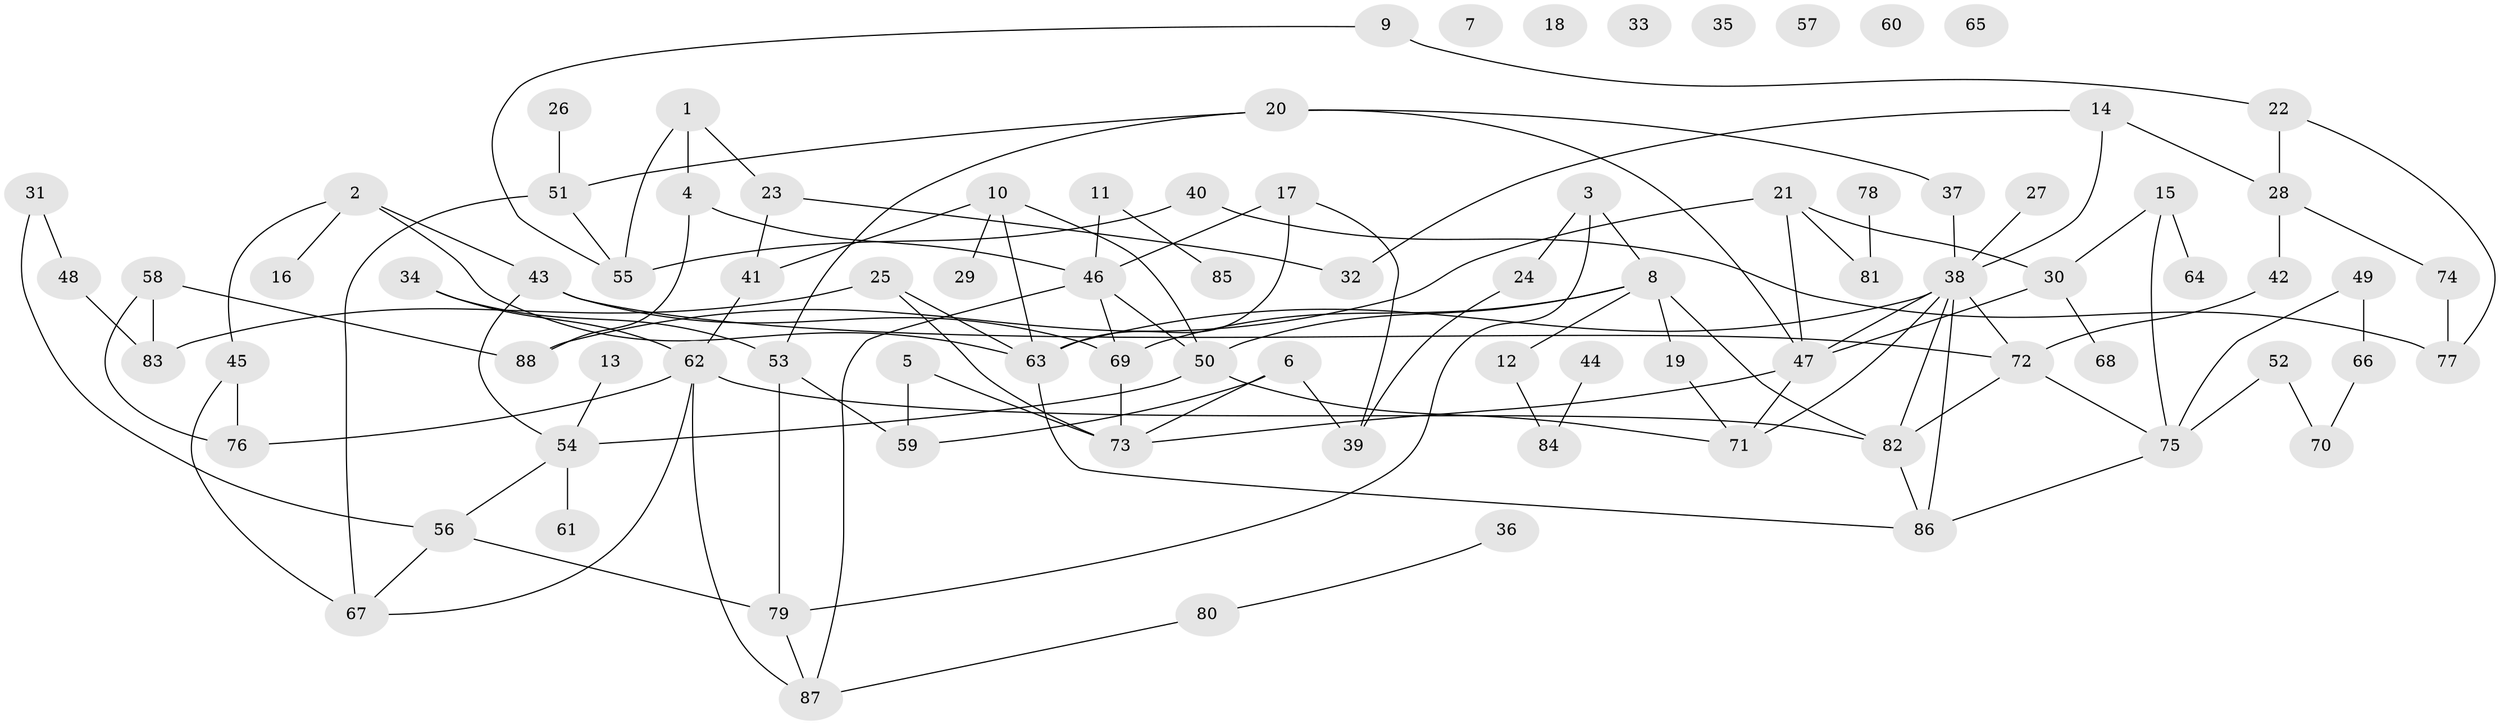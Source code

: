 // Generated by graph-tools (version 1.1) at 2025/49/03/09/25 03:49:05]
// undirected, 88 vertices, 124 edges
graph export_dot {
graph [start="1"]
  node [color=gray90,style=filled];
  1;
  2;
  3;
  4;
  5;
  6;
  7;
  8;
  9;
  10;
  11;
  12;
  13;
  14;
  15;
  16;
  17;
  18;
  19;
  20;
  21;
  22;
  23;
  24;
  25;
  26;
  27;
  28;
  29;
  30;
  31;
  32;
  33;
  34;
  35;
  36;
  37;
  38;
  39;
  40;
  41;
  42;
  43;
  44;
  45;
  46;
  47;
  48;
  49;
  50;
  51;
  52;
  53;
  54;
  55;
  56;
  57;
  58;
  59;
  60;
  61;
  62;
  63;
  64;
  65;
  66;
  67;
  68;
  69;
  70;
  71;
  72;
  73;
  74;
  75;
  76;
  77;
  78;
  79;
  80;
  81;
  82;
  83;
  84;
  85;
  86;
  87;
  88;
  1 -- 4;
  1 -- 23;
  1 -- 55;
  2 -- 16;
  2 -- 43;
  2 -- 45;
  2 -- 63;
  3 -- 8;
  3 -- 24;
  3 -- 79;
  4 -- 46;
  4 -- 88;
  5 -- 59;
  5 -- 73;
  6 -- 39;
  6 -- 59;
  6 -- 73;
  8 -- 12;
  8 -- 19;
  8 -- 50;
  8 -- 69;
  8 -- 82;
  9 -- 22;
  9 -- 55;
  10 -- 29;
  10 -- 41;
  10 -- 50;
  10 -- 63;
  11 -- 46;
  11 -- 85;
  12 -- 84;
  13 -- 54;
  14 -- 28;
  14 -- 32;
  14 -- 38;
  15 -- 30;
  15 -- 64;
  15 -- 75;
  17 -- 39;
  17 -- 46;
  17 -- 63;
  19 -- 71;
  20 -- 37;
  20 -- 47;
  20 -- 51;
  20 -- 53;
  21 -- 30;
  21 -- 47;
  21 -- 81;
  21 -- 88;
  22 -- 28;
  22 -- 77;
  23 -- 32;
  23 -- 41;
  24 -- 39;
  25 -- 63;
  25 -- 73;
  25 -- 83;
  26 -- 51;
  27 -- 38;
  28 -- 42;
  28 -- 74;
  30 -- 47;
  30 -- 68;
  31 -- 48;
  31 -- 56;
  34 -- 53;
  34 -- 62;
  36 -- 80;
  37 -- 38;
  38 -- 47;
  38 -- 63;
  38 -- 71;
  38 -- 72;
  38 -- 82;
  38 -- 86;
  40 -- 55;
  40 -- 77;
  41 -- 62;
  42 -- 72;
  43 -- 54;
  43 -- 69;
  43 -- 72;
  44 -- 84;
  45 -- 67;
  45 -- 76;
  46 -- 50;
  46 -- 69;
  46 -- 87;
  47 -- 71;
  47 -- 73;
  48 -- 83;
  49 -- 66;
  49 -- 75;
  50 -- 54;
  50 -- 71;
  51 -- 55;
  51 -- 67;
  52 -- 70;
  52 -- 75;
  53 -- 59;
  53 -- 79;
  54 -- 56;
  54 -- 61;
  56 -- 67;
  56 -- 79;
  58 -- 76;
  58 -- 83;
  58 -- 88;
  62 -- 67;
  62 -- 76;
  62 -- 82;
  62 -- 87;
  63 -- 86;
  66 -- 70;
  69 -- 73;
  72 -- 75;
  72 -- 82;
  74 -- 77;
  75 -- 86;
  78 -- 81;
  79 -- 87;
  80 -- 87;
  82 -- 86;
}
